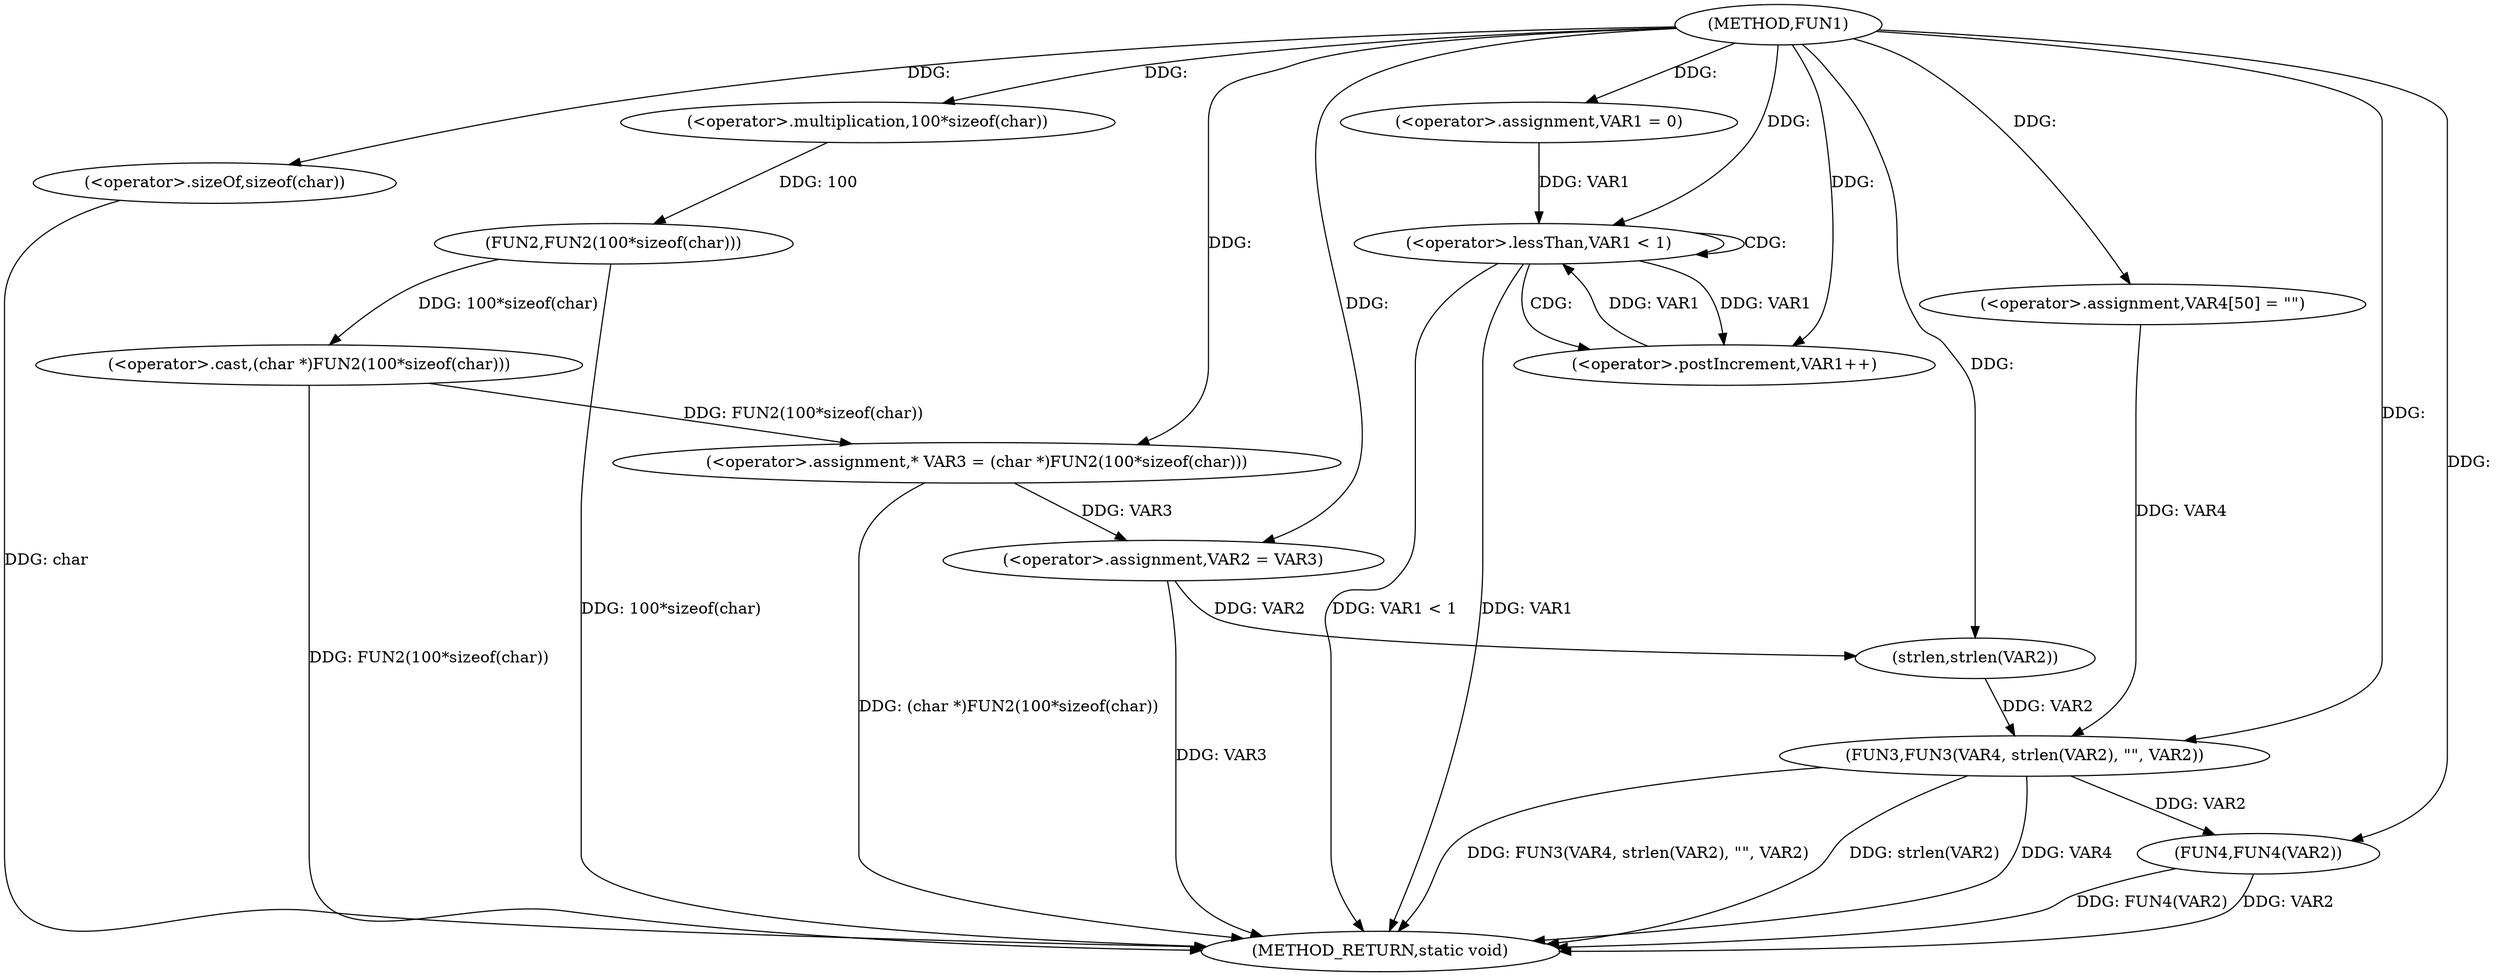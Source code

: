 digraph FUN1 {  
"1000100" [label = "(METHOD,FUN1)" ]
"1000140" [label = "(METHOD_RETURN,static void)" ]
"1000105" [label = "(<operator>.assignment,* VAR3 = (char *)FUN2(100*sizeof(char)))" ]
"1000107" [label = "(<operator>.cast,(char *)FUN2(100*sizeof(char)))" ]
"1000109" [label = "(FUN2,FUN2(100*sizeof(char)))" ]
"1000110" [label = "(<operator>.multiplication,100*sizeof(char))" ]
"1000112" [label = "(<operator>.sizeOf,sizeof(char))" ]
"1000114" [label = "(<operator>.assignment,VAR2 = VAR3)" ]
"1000118" [label = "(<operator>.assignment,VAR1 = 0)" ]
"1000121" [label = "(<operator>.lessThan,VAR1 < 1)" ]
"1000124" [label = "(<operator>.postIncrement,VAR1++)" ]
"1000129" [label = "(<operator>.assignment,VAR4[50] = \"\")" ]
"1000132" [label = "(FUN3,FUN3(VAR4, strlen(VAR2), \"\", VAR2))" ]
"1000134" [label = "(strlen,strlen(VAR2))" ]
"1000138" [label = "(FUN4,FUN4(VAR2))" ]
  "1000105" -> "1000140"  [ label = "DDG: (char *)FUN2(100*sizeof(char))"] 
  "1000121" -> "1000140"  [ label = "DDG: VAR1 < 1"] 
  "1000121" -> "1000140"  [ label = "DDG: VAR1"] 
  "1000138" -> "1000140"  [ label = "DDG: FUN4(VAR2)"] 
  "1000114" -> "1000140"  [ label = "DDG: VAR3"] 
  "1000107" -> "1000140"  [ label = "DDG: FUN2(100*sizeof(char))"] 
  "1000132" -> "1000140"  [ label = "DDG: FUN3(VAR4, strlen(VAR2), \"\", VAR2)"] 
  "1000138" -> "1000140"  [ label = "DDG: VAR2"] 
  "1000132" -> "1000140"  [ label = "DDG: strlen(VAR2)"] 
  "1000132" -> "1000140"  [ label = "DDG: VAR4"] 
  "1000112" -> "1000140"  [ label = "DDG: char"] 
  "1000109" -> "1000140"  [ label = "DDG: 100*sizeof(char)"] 
  "1000107" -> "1000105"  [ label = "DDG: FUN2(100*sizeof(char))"] 
  "1000100" -> "1000105"  [ label = "DDG: "] 
  "1000109" -> "1000107"  [ label = "DDG: 100*sizeof(char)"] 
  "1000110" -> "1000109"  [ label = "DDG: 100"] 
  "1000100" -> "1000110"  [ label = "DDG: "] 
  "1000100" -> "1000112"  [ label = "DDG: "] 
  "1000105" -> "1000114"  [ label = "DDG: VAR3"] 
  "1000100" -> "1000114"  [ label = "DDG: "] 
  "1000100" -> "1000118"  [ label = "DDG: "] 
  "1000124" -> "1000121"  [ label = "DDG: VAR1"] 
  "1000118" -> "1000121"  [ label = "DDG: VAR1"] 
  "1000100" -> "1000121"  [ label = "DDG: "] 
  "1000121" -> "1000124"  [ label = "DDG: VAR1"] 
  "1000100" -> "1000124"  [ label = "DDG: "] 
  "1000100" -> "1000129"  [ label = "DDG: "] 
  "1000129" -> "1000132"  [ label = "DDG: VAR4"] 
  "1000100" -> "1000132"  [ label = "DDG: "] 
  "1000134" -> "1000132"  [ label = "DDG: VAR2"] 
  "1000114" -> "1000134"  [ label = "DDG: VAR2"] 
  "1000100" -> "1000134"  [ label = "DDG: "] 
  "1000132" -> "1000138"  [ label = "DDG: VAR2"] 
  "1000100" -> "1000138"  [ label = "DDG: "] 
  "1000121" -> "1000121"  [ label = "CDG: "] 
  "1000121" -> "1000124"  [ label = "CDG: "] 
}
